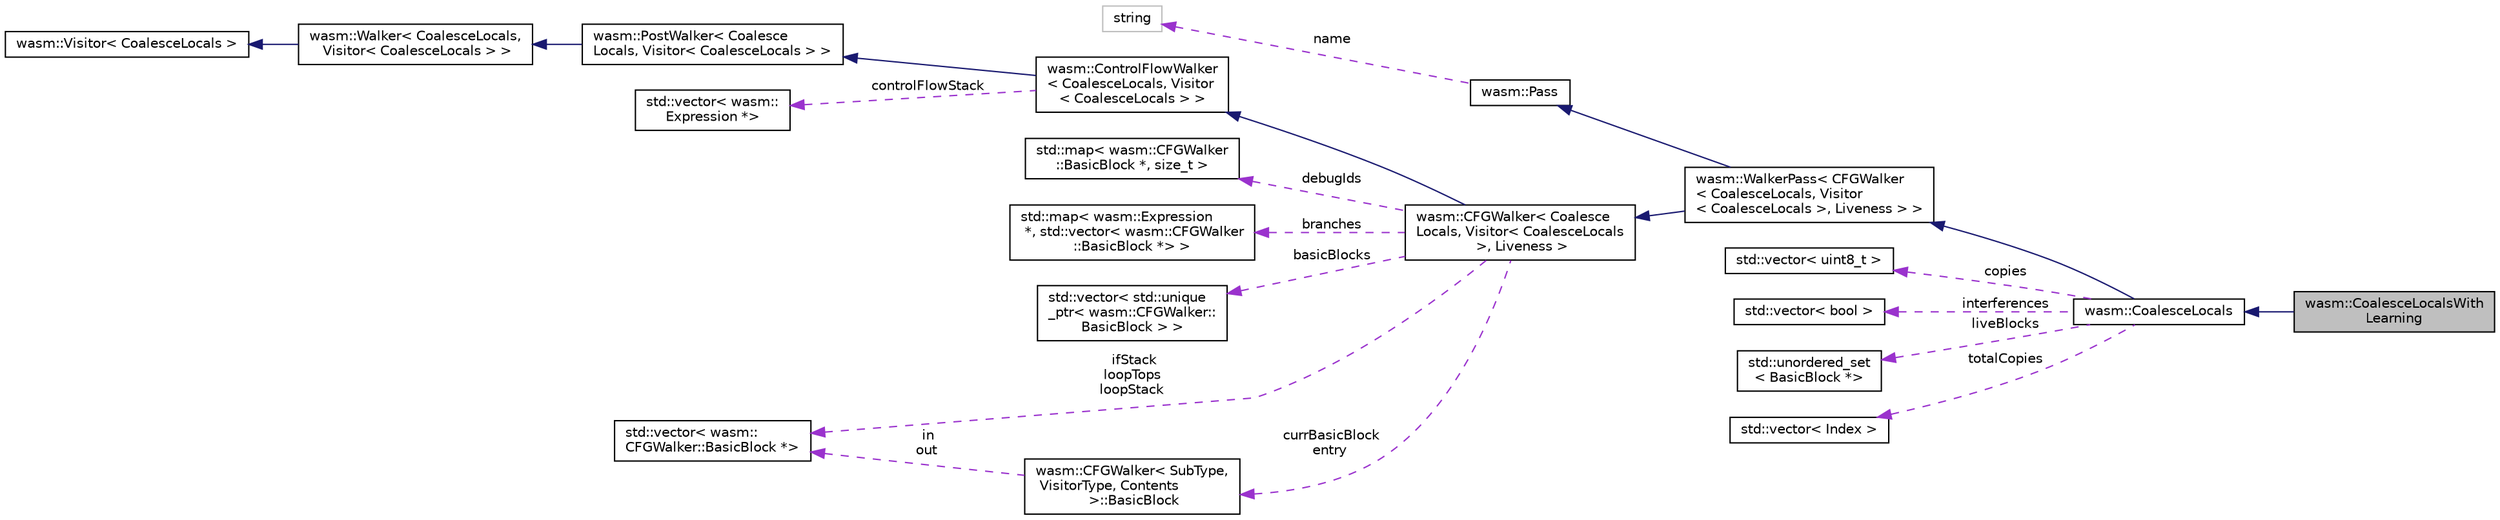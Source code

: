 digraph "wasm::CoalesceLocalsWithLearning"
{
  edge [fontname="Helvetica",fontsize="10",labelfontname="Helvetica",labelfontsize="10"];
  node [fontname="Helvetica",fontsize="10",shape=record];
  rankdir="LR";
  Node9 [label="wasm::CoalesceLocalsWith\lLearning",height=0.2,width=0.4,color="black", fillcolor="grey75", style="filled", fontcolor="black"];
  Node10 -> Node9 [dir="back",color="midnightblue",fontsize="10",style="solid",fontname="Helvetica"];
  Node10 [label="wasm::CoalesceLocals",height=0.2,width=0.4,color="black", fillcolor="white", style="filled",URL="$structwasm_1_1_coalesce_locals.html"];
  Node11 -> Node10 [dir="back",color="midnightblue",fontsize="10",style="solid",fontname="Helvetica"];
  Node11 [label="wasm::WalkerPass\< CFGWalker\l\< CoalesceLocals, Visitor\l\< CoalesceLocals \>, Liveness \> \>",height=0.2,width=0.4,color="black", fillcolor="white", style="filled",URL="$classwasm_1_1_walker_pass.html"];
  Node12 -> Node11 [dir="back",color="midnightblue",fontsize="10",style="solid",fontname="Helvetica"];
  Node12 [label="wasm::Pass",height=0.2,width=0.4,color="black", fillcolor="white", style="filled",URL="$classwasm_1_1_pass.html"];
  Node13 -> Node12 [dir="back",color="darkorchid3",fontsize="10",style="dashed",label=" name" ,fontname="Helvetica"];
  Node13 [label="string",height=0.2,width=0.4,color="grey75", fillcolor="white", style="filled"];
  Node14 -> Node11 [dir="back",color="midnightblue",fontsize="10",style="solid",fontname="Helvetica"];
  Node14 [label="wasm::CFGWalker\< Coalesce\lLocals, Visitor\< CoalesceLocals\l \>, Liveness \>",height=0.2,width=0.4,color="black", fillcolor="white", style="filled",URL="$structwasm_1_1_c_f_g_walker.html"];
  Node15 -> Node14 [dir="back",color="midnightblue",fontsize="10",style="solid",fontname="Helvetica"];
  Node15 [label="wasm::ControlFlowWalker\l\< CoalesceLocals, Visitor\l\< CoalesceLocals \> \>",height=0.2,width=0.4,color="black", fillcolor="white", style="filled",URL="$structwasm_1_1_control_flow_walker.html"];
  Node16 -> Node15 [dir="back",color="midnightblue",fontsize="10",style="solid",fontname="Helvetica"];
  Node16 [label="wasm::PostWalker\< Coalesce\lLocals, Visitor\< CoalesceLocals \> \>",height=0.2,width=0.4,color="black", fillcolor="white", style="filled",URL="$structwasm_1_1_post_walker.html"];
  Node17 -> Node16 [dir="back",color="midnightblue",fontsize="10",style="solid",fontname="Helvetica"];
  Node17 [label="wasm::Walker\< CoalesceLocals,\l Visitor\< CoalesceLocals \> \>",height=0.2,width=0.4,color="black", fillcolor="white", style="filled",URL="$structwasm_1_1_walker.html"];
  Node18 -> Node17 [dir="back",color="midnightblue",fontsize="10",style="solid",fontname="Helvetica"];
  Node18 [label="wasm::Visitor\< CoalesceLocals \>",height=0.2,width=0.4,color="black", fillcolor="white", style="filled",URL="$structwasm_1_1_visitor.html"];
  Node19 -> Node15 [dir="back",color="darkorchid3",fontsize="10",style="dashed",label=" controlFlowStack" ,fontname="Helvetica"];
  Node19 [label="std::vector\< wasm::\lExpression *\>",height=0.2,width=0.4,color="black", fillcolor="white", style="filled",URL="$classstd_1_1vector.html"];
  Node20 -> Node14 [dir="back",color="darkorchid3",fontsize="10",style="dashed",label=" debugIds" ,fontname="Helvetica"];
  Node20 [label="std::map\< wasm::CFGWalker\l::BasicBlock *, size_t \>",height=0.2,width=0.4,color="black", fillcolor="white", style="filled",URL="$classstd_1_1map.html"];
  Node21 -> Node14 [dir="back",color="darkorchid3",fontsize="10",style="dashed",label=" branches" ,fontname="Helvetica"];
  Node21 [label="std::map\< wasm::Expression\l *, std::vector\< wasm::CFGWalker\l::BasicBlock *\> \>",height=0.2,width=0.4,color="black", fillcolor="white", style="filled",URL="$classstd_1_1map.html"];
  Node22 -> Node14 [dir="back",color="darkorchid3",fontsize="10",style="dashed",label=" basicBlocks" ,fontname="Helvetica"];
  Node22 [label="std::vector\< std::unique\l_ptr\< wasm::CFGWalker::\lBasicBlock \> \>",height=0.2,width=0.4,color="black", fillcolor="white", style="filled",URL="$classstd_1_1vector.html"];
  Node23 -> Node14 [dir="back",color="darkorchid3",fontsize="10",style="dashed",label=" ifStack\nloopTops\nloopStack" ,fontname="Helvetica"];
  Node23 [label="std::vector\< wasm::\lCFGWalker::BasicBlock *\>",height=0.2,width=0.4,color="black", fillcolor="white", style="filled",URL="$classstd_1_1vector.html"];
  Node24 -> Node14 [dir="back",color="darkorchid3",fontsize="10",style="dashed",label=" currBasicBlock\nentry" ,fontname="Helvetica"];
  Node24 [label="wasm::CFGWalker\< SubType,\l VisitorType, Contents\l \>::BasicBlock",height=0.2,width=0.4,color="black", fillcolor="white", style="filled",URL="$structwasm_1_1_c_f_g_walker_1_1_basic_block.html"];
  Node23 -> Node24 [dir="back",color="darkorchid3",fontsize="10",style="dashed",label=" in\nout" ,fontname="Helvetica"];
  Node25 -> Node10 [dir="back",color="darkorchid3",fontsize="10",style="dashed",label=" copies" ,fontname="Helvetica"];
  Node25 [label="std::vector\< uint8_t \>",height=0.2,width=0.4,color="black", fillcolor="white", style="filled",URL="$classstd_1_1vector.html"];
  Node26 -> Node10 [dir="back",color="darkorchid3",fontsize="10",style="dashed",label=" interferences" ,fontname="Helvetica"];
  Node26 [label="std::vector\< bool \>",height=0.2,width=0.4,color="black", fillcolor="white", style="filled",URL="$classstd_1_1vector.html"];
  Node27 -> Node10 [dir="back",color="darkorchid3",fontsize="10",style="dashed",label=" liveBlocks" ,fontname="Helvetica"];
  Node27 [label="std::unordered_set\l\< BasicBlock *\>",height=0.2,width=0.4,color="black", fillcolor="white", style="filled",URL="$classstd_1_1unordered__set.html"];
  Node28 -> Node10 [dir="back",color="darkorchid3",fontsize="10",style="dashed",label=" totalCopies" ,fontname="Helvetica"];
  Node28 [label="std::vector\< Index \>",height=0.2,width=0.4,color="black", fillcolor="white", style="filled",URL="$classstd_1_1vector.html"];
}
